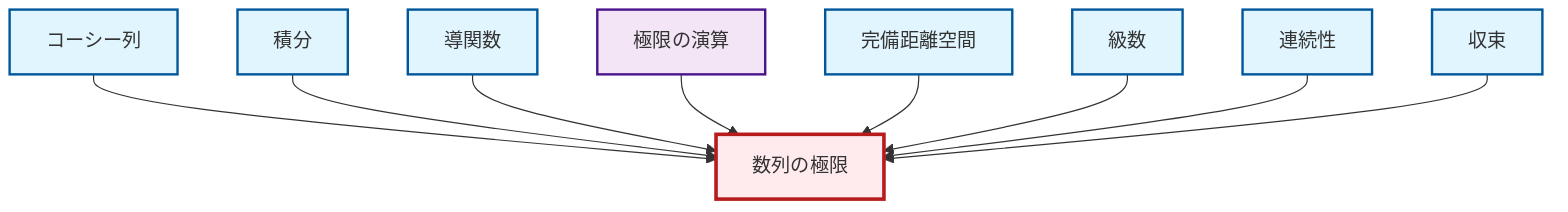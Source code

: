 graph TD
    classDef definition fill:#e1f5fe,stroke:#01579b,stroke-width:2px
    classDef theorem fill:#f3e5f5,stroke:#4a148c,stroke-width:2px
    classDef axiom fill:#fff3e0,stroke:#e65100,stroke-width:2px
    classDef example fill:#e8f5e9,stroke:#1b5e20,stroke-width:2px
    classDef current fill:#ffebee,stroke:#b71c1c,stroke-width:3px
    def-limit["数列の極限"]:::definition
    def-convergence["収束"]:::definition
    def-series["級数"]:::definition
    def-continuity["連続性"]:::definition
    def-complete-metric-space["完備距離空間"]:::definition
    thm-limit-arithmetic["極限の演算"]:::theorem
    def-integral["積分"]:::definition
    def-derivative["導関数"]:::definition
    def-cauchy-sequence["コーシー列"]:::definition
    def-cauchy-sequence --> def-limit
    def-integral --> def-limit
    def-derivative --> def-limit
    thm-limit-arithmetic --> def-limit
    def-complete-metric-space --> def-limit
    def-series --> def-limit
    def-continuity --> def-limit
    def-convergence --> def-limit
    class def-limit current